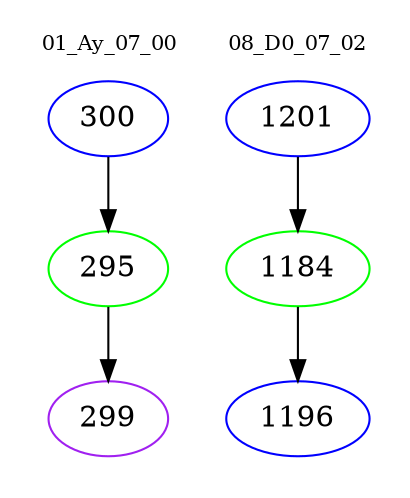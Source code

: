 digraph{
subgraph cluster_0 {
color = white
label = "01_Ay_07_00";
fontsize=10;
T0_300 [label="300", color="blue"]
T0_300 -> T0_295 [color="black"]
T0_295 [label="295", color="green"]
T0_295 -> T0_299 [color="black"]
T0_299 [label="299", color="purple"]
}
subgraph cluster_1 {
color = white
label = "08_D0_07_02";
fontsize=10;
T1_1201 [label="1201", color="blue"]
T1_1201 -> T1_1184 [color="black"]
T1_1184 [label="1184", color="green"]
T1_1184 -> T1_1196 [color="black"]
T1_1196 [label="1196", color="blue"]
}
}
